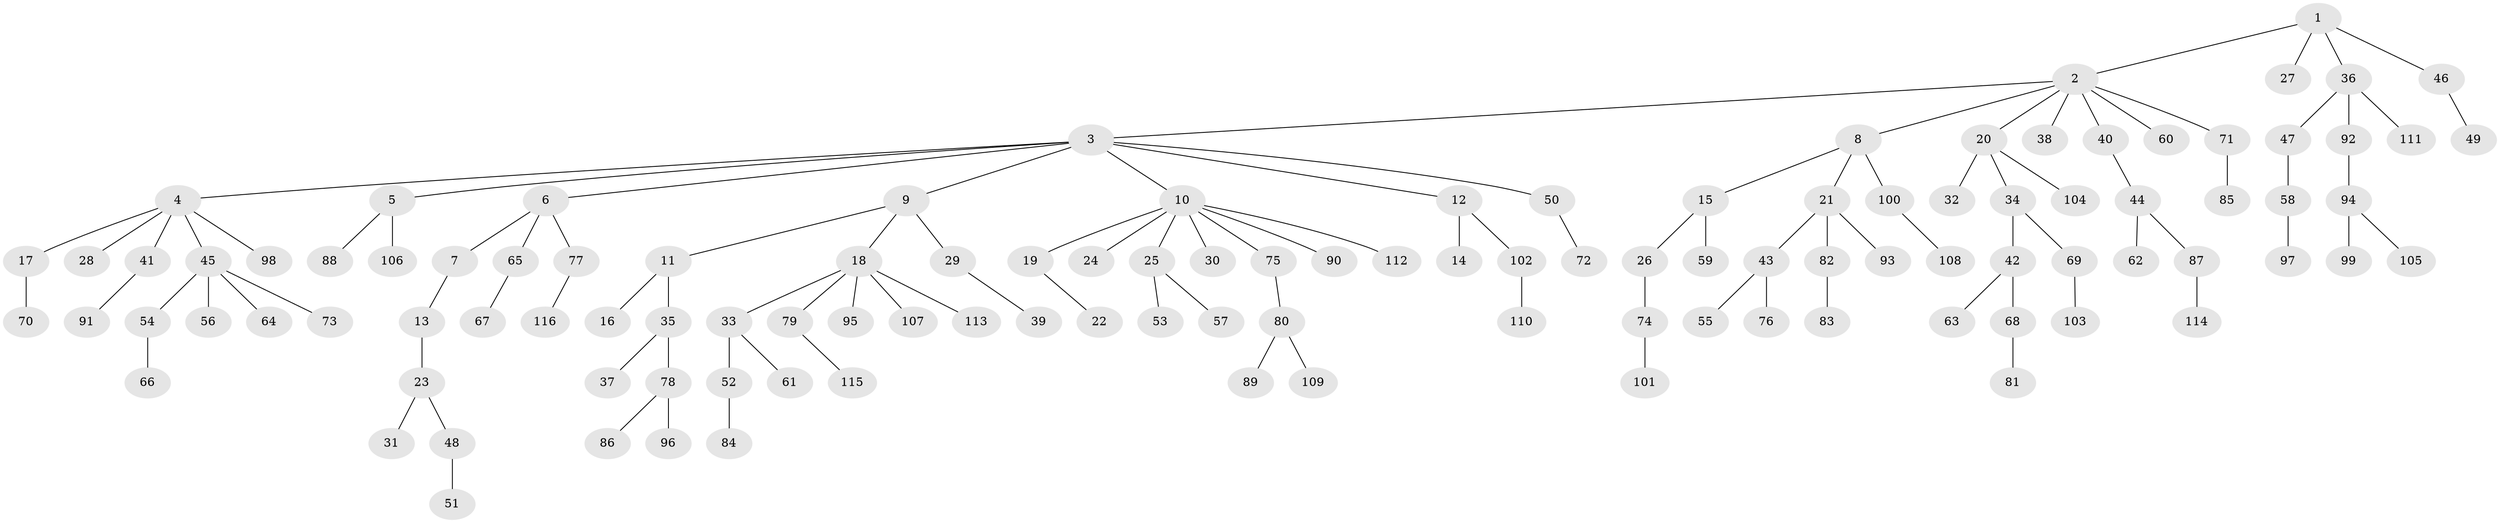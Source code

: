 // coarse degree distribution, {2: 0.2222222222222222, 4: 0.1111111111111111, 7: 0.027777777777777776, 1: 0.5555555555555556, 3: 0.05555555555555555, 5: 0.027777777777777776}
// Generated by graph-tools (version 1.1) at 2025/51/03/04/25 22:51:27]
// undirected, 116 vertices, 115 edges
graph export_dot {
  node [color=gray90,style=filled];
  1;
  2;
  3;
  4;
  5;
  6;
  7;
  8;
  9;
  10;
  11;
  12;
  13;
  14;
  15;
  16;
  17;
  18;
  19;
  20;
  21;
  22;
  23;
  24;
  25;
  26;
  27;
  28;
  29;
  30;
  31;
  32;
  33;
  34;
  35;
  36;
  37;
  38;
  39;
  40;
  41;
  42;
  43;
  44;
  45;
  46;
  47;
  48;
  49;
  50;
  51;
  52;
  53;
  54;
  55;
  56;
  57;
  58;
  59;
  60;
  61;
  62;
  63;
  64;
  65;
  66;
  67;
  68;
  69;
  70;
  71;
  72;
  73;
  74;
  75;
  76;
  77;
  78;
  79;
  80;
  81;
  82;
  83;
  84;
  85;
  86;
  87;
  88;
  89;
  90;
  91;
  92;
  93;
  94;
  95;
  96;
  97;
  98;
  99;
  100;
  101;
  102;
  103;
  104;
  105;
  106;
  107;
  108;
  109;
  110;
  111;
  112;
  113;
  114;
  115;
  116;
  1 -- 2;
  1 -- 27;
  1 -- 36;
  1 -- 46;
  2 -- 3;
  2 -- 8;
  2 -- 20;
  2 -- 38;
  2 -- 40;
  2 -- 60;
  2 -- 71;
  3 -- 4;
  3 -- 5;
  3 -- 6;
  3 -- 9;
  3 -- 10;
  3 -- 12;
  3 -- 50;
  4 -- 17;
  4 -- 28;
  4 -- 41;
  4 -- 45;
  4 -- 98;
  5 -- 88;
  5 -- 106;
  6 -- 7;
  6 -- 65;
  6 -- 77;
  7 -- 13;
  8 -- 15;
  8 -- 21;
  8 -- 100;
  9 -- 11;
  9 -- 18;
  9 -- 29;
  10 -- 19;
  10 -- 24;
  10 -- 25;
  10 -- 30;
  10 -- 75;
  10 -- 90;
  10 -- 112;
  11 -- 16;
  11 -- 35;
  12 -- 14;
  12 -- 102;
  13 -- 23;
  15 -- 26;
  15 -- 59;
  17 -- 70;
  18 -- 33;
  18 -- 79;
  18 -- 95;
  18 -- 107;
  18 -- 113;
  19 -- 22;
  20 -- 32;
  20 -- 34;
  20 -- 104;
  21 -- 43;
  21 -- 82;
  21 -- 93;
  23 -- 31;
  23 -- 48;
  25 -- 53;
  25 -- 57;
  26 -- 74;
  29 -- 39;
  33 -- 52;
  33 -- 61;
  34 -- 42;
  34 -- 69;
  35 -- 37;
  35 -- 78;
  36 -- 47;
  36 -- 92;
  36 -- 111;
  40 -- 44;
  41 -- 91;
  42 -- 63;
  42 -- 68;
  43 -- 55;
  43 -- 76;
  44 -- 62;
  44 -- 87;
  45 -- 54;
  45 -- 56;
  45 -- 64;
  45 -- 73;
  46 -- 49;
  47 -- 58;
  48 -- 51;
  50 -- 72;
  52 -- 84;
  54 -- 66;
  58 -- 97;
  65 -- 67;
  68 -- 81;
  69 -- 103;
  71 -- 85;
  74 -- 101;
  75 -- 80;
  77 -- 116;
  78 -- 86;
  78 -- 96;
  79 -- 115;
  80 -- 89;
  80 -- 109;
  82 -- 83;
  87 -- 114;
  92 -- 94;
  94 -- 99;
  94 -- 105;
  100 -- 108;
  102 -- 110;
}
